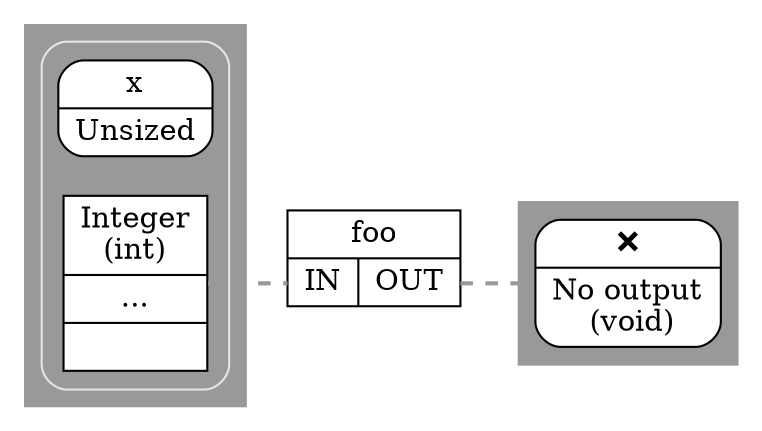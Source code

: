 digraph structs {
    rankdir=LR; 
    splines=line;
    graph[style="filled",color="gray60"];
    node [shape=record,style="filled", fillcolor="white"];
    edge[penwidth="2.0",arrowhead="none",style="dashed",color="gray60"]; 
    subgraph cluster_1 {
        subgraph cluster_2 {
            "node0" [
                label = "<f0> x| <f1>Unsized";
                shape = "Mrecord";

            ];
            "node1" [
                label = "<f0> Integer\n(int)| <f1>...| <f2>";
                shape = "record";
                
            ];
            style=rounded;
            color=grey90;
	    }
	}     
    subgraph cluster_3 {
        "node3" [
            label = "<f0> &#10060;| <f1>No output\n (void)";
            shape = "Mrecord";
            style="filled";
        ];
	}  
    
    node4[label="foo|{<in>IN|<out>OUT}"];
    
    
    node1 -> node4:in;
    node4:out -> node3;
} 